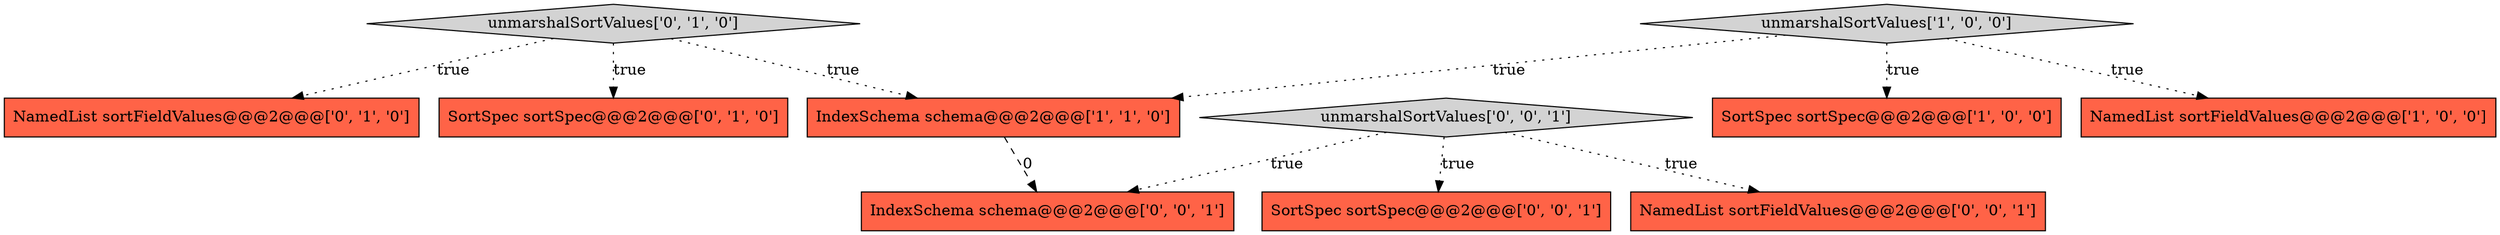 digraph {
4 [style = filled, label = "NamedList sortFieldValues@@@2@@@['0', '1', '0']", fillcolor = tomato, shape = box image = "AAA0AAABBB2BBB"];
10 [style = filled, label = "unmarshalSortValues['0', '0', '1']", fillcolor = lightgray, shape = diamond image = "AAA0AAABBB3BBB"];
3 [style = filled, label = "IndexSchema schema@@@2@@@['1', '1', '0']", fillcolor = tomato, shape = box image = "AAA0AAABBB1BBB"];
6 [style = filled, label = "unmarshalSortValues['0', '1', '0']", fillcolor = lightgray, shape = diamond image = "AAA0AAABBB2BBB"];
1 [style = filled, label = "SortSpec sortSpec@@@2@@@['1', '0', '0']", fillcolor = tomato, shape = box image = "AAA0AAABBB1BBB"];
5 [style = filled, label = "SortSpec sortSpec@@@2@@@['0', '1', '0']", fillcolor = tomato, shape = box image = "AAA0AAABBB2BBB"];
9 [style = filled, label = "IndexSchema schema@@@2@@@['0', '0', '1']", fillcolor = tomato, shape = box image = "AAA0AAABBB3BBB"];
7 [style = filled, label = "NamedList sortFieldValues@@@2@@@['0', '0', '1']", fillcolor = tomato, shape = box image = "AAA0AAABBB3BBB"];
8 [style = filled, label = "SortSpec sortSpec@@@2@@@['0', '0', '1']", fillcolor = tomato, shape = box image = "AAA0AAABBB3BBB"];
0 [style = filled, label = "unmarshalSortValues['1', '0', '0']", fillcolor = lightgray, shape = diamond image = "AAA0AAABBB1BBB"];
2 [style = filled, label = "NamedList sortFieldValues@@@2@@@['1', '0', '0']", fillcolor = tomato, shape = box image = "AAA0AAABBB1BBB"];
0->2 [style = dotted, label="true"];
6->5 [style = dotted, label="true"];
6->4 [style = dotted, label="true"];
0->3 [style = dotted, label="true"];
0->1 [style = dotted, label="true"];
10->8 [style = dotted, label="true"];
10->7 [style = dotted, label="true"];
10->9 [style = dotted, label="true"];
3->9 [style = dashed, label="0"];
6->3 [style = dotted, label="true"];
}
